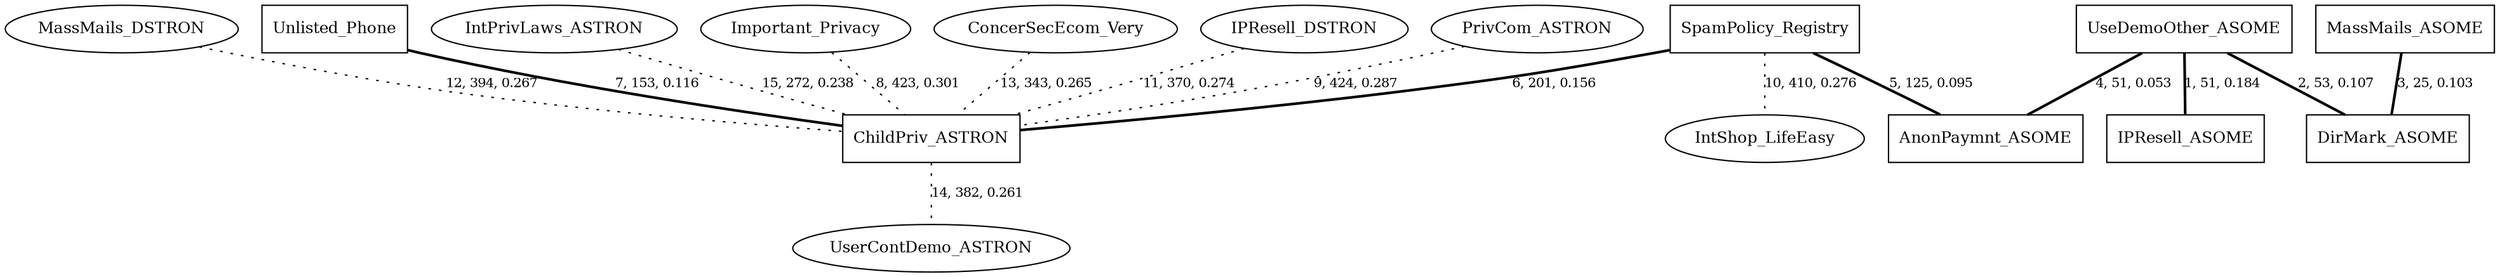 graph G{
    UserContDemo_ASTRON [label="UserContDemo_ASTRON", fontsize=12];
    ChildPriv_ASTRON [label="ChildPriv_ASTRON", fontsize=12, shape=box];
    IntPrivLaws_ASTRON [label="IntPrivLaws_ASTRON", fontsize=12];
    Important_Privacy [label="Important_Privacy", fontsize=12];
    IPResell_ASOME [label="IPResell_ASOME", fontsize=12, shape=box];
    ConcerSecEcom_Very [label="ConcerSecEcom_Very", fontsize=12];
    IPResell_DSTRON [label="IPResell_DSTRON", fontsize=12];
    DirMark_ASOME [label="DirMark_ASOME", fontsize=12, shape=box];
    PrivCom_ASTRON [label="PrivCom_ASTRON", fontsize=12];
    AnonPaymnt_ASOME [label="AnonPaymnt_ASOME", fontsize=12, shape=box];
    UseDemoOther_ASOME [label="UseDemoOther_ASOME", fontsize=12, shape=box];
    MassMails_DSTRON [label="MassMails_DSTRON", fontsize=12];
    MassMails_ASOME [label="MassMails_ASOME", fontsize=12, shape=box];
    IntShop_LifeEasy [label="IntShop_LifeEasy", fontsize=12];
    SpamPolicy_Registry [label="SpamPolicy_Registry", fontsize=12, shape=box];
    Unlisted_Phone [label="Unlisted_Phone", fontsize=12, shape=box];
    UseDemoOther_ASOME -- AnonPaymnt_ASOME [label="4, 51, 0.053", fontsize=10, style=bold];
    MassMails_ASOME -- DirMark_ASOME [label="3, 25, 0.103", fontsize=10, style=bold];
    ConcerSecEcom_Very -- ChildPriv_ASTRON [label="13, 343, 0.265", fontsize=10, style=dotted];
    UseDemoOther_ASOME -- DirMark_ASOME [label="2, 53, 0.107", fontsize=10, style=bold];
    UseDemoOther_ASOME -- IPResell_ASOME [label="1, 51, 0.184", fontsize=10, style=bold];
    ChildPriv_ASTRON -- UserContDemo_ASTRON [label="14, 382, 0.261", fontsize=10, style=dotted];
    IPResell_DSTRON -- ChildPriv_ASTRON [label="11, 370, 0.274", fontsize=10, style=dotted];
    Unlisted_Phone -- ChildPriv_ASTRON [label="7, 153, 0.116", fontsize=10, style=bold];
    SpamPolicy_Registry -- IntShop_LifeEasy [label="10, 410, 0.276", fontsize=10, style=dotted];
    IntPrivLaws_ASTRON -- ChildPriv_ASTRON [label="15, 272, 0.238", fontsize=10, style=dotted];
    SpamPolicy_Registry -- AnonPaymnt_ASOME [label="5, 125, 0.095", fontsize=10, style=bold];
    SpamPolicy_Registry -- ChildPriv_ASTRON [label="6, 201, 0.156", fontsize=10, style=bold];
    Important_Privacy -- ChildPriv_ASTRON [label="8, 423, 0.301", fontsize=10, style=dotted];
    PrivCom_ASTRON -- ChildPriv_ASTRON [label="9, 424, 0.287", fontsize=10, style=dotted];
    MassMails_DSTRON -- ChildPriv_ASTRON [label="12, 394, 0.267", fontsize=10, style=dotted];
}
